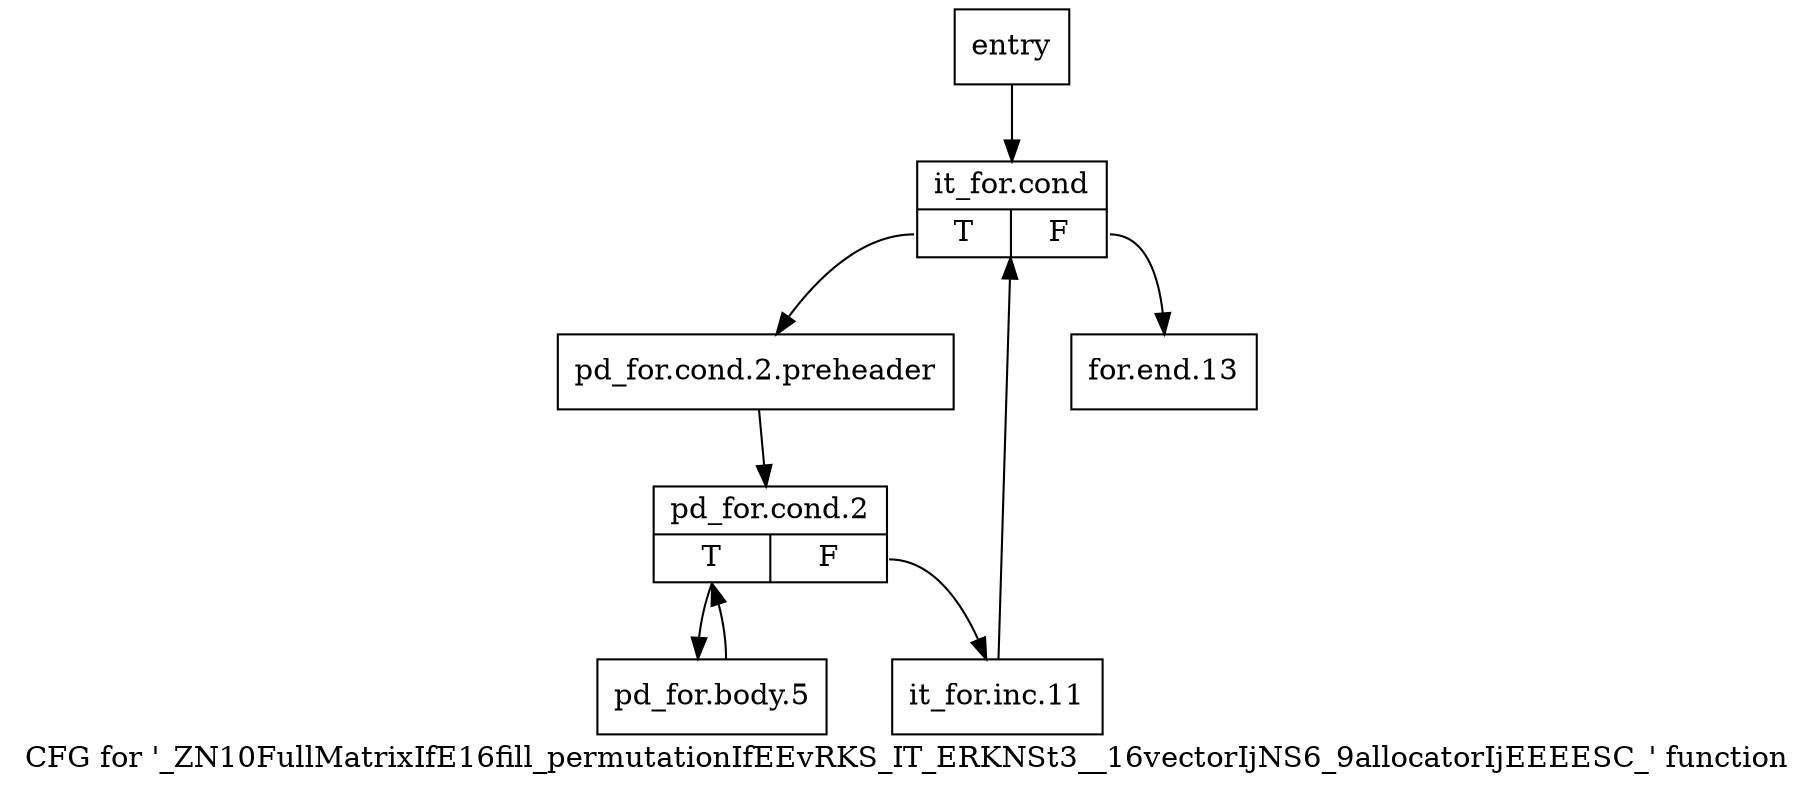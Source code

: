 digraph "CFG for '_ZN10FullMatrixIfE16fill_permutationIfEEvRKS_IT_ERKNSt3__16vectorIjNS6_9allocatorIjEEEESC_' function" {
	label="CFG for '_ZN10FullMatrixIfE16fill_permutationIfEEvRKS_IT_ERKNSt3__16vectorIjNS6_9allocatorIjEEEESC_' function";

	Node0x576bd30 [shape=record,label="{entry}"];
	Node0x576bd30 -> Node0x576bd80;
	Node0x576bd80 [shape=record,label="{it_for.cond|{<s0>T|<s1>F}}"];
	Node0x576bd80:s0 -> Node0x576bdd0;
	Node0x576bd80:s1 -> Node0x576bf10;
	Node0x576bdd0 [shape=record,label="{pd_for.cond.2.preheader}"];
	Node0x576bdd0 -> Node0x576be20;
	Node0x576be20 [shape=record,label="{pd_for.cond.2|{<s0>T|<s1>F}}"];
	Node0x576be20:s0 -> Node0x576be70;
	Node0x576be20:s1 -> Node0x576bec0;
	Node0x576be70 [shape=record,label="{pd_for.body.5}"];
	Node0x576be70 -> Node0x576be20;
	Node0x576bec0 [shape=record,label="{it_for.inc.11}"];
	Node0x576bec0 -> Node0x576bd80;
	Node0x576bf10 [shape=record,label="{for.end.13}"];
}
